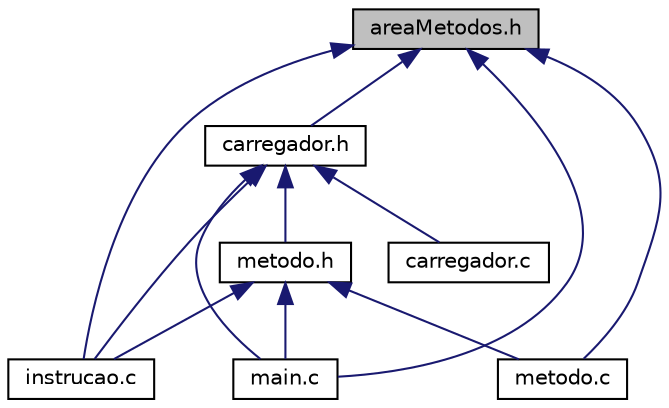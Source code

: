 digraph "areaMetodos.h"
{
  edge [fontname="Helvetica",fontsize="10",labelfontname="Helvetica",labelfontsize="10"];
  node [fontname="Helvetica",fontsize="10",shape=record];
  Node6 [label="areaMetodos.h",height=0.2,width=0.4,color="black", fillcolor="grey75", style="filled", fontcolor="black"];
  Node6 -> Node7 [dir="back",color="midnightblue",fontsize="10",style="solid"];
  Node7 [label="carregador.h",height=0.2,width=0.4,color="black", fillcolor="white", style="filled",URL="$carregador_8h.html"];
  Node7 -> Node8 [dir="back",color="midnightblue",fontsize="10",style="solid"];
  Node8 [label="carregador.c",height=0.2,width=0.4,color="black", fillcolor="white", style="filled",URL="$carregador_8c.html",tooltip="Carrega, inicializa e aloca um ClassFile e associa com a estrutura do AreaMetodos. "];
  Node7 -> Node9 [dir="back",color="midnightblue",fontsize="10",style="solid"];
  Node9 [label="instrucao.c",height=0.2,width=0.4,color="black", fillcolor="white", style="filled",URL="$instrucao_8c.html",tooltip="Define, interpreta e executa as instruções do programa sendo executado. "];
  Node7 -> Node10 [dir="back",color="midnightblue",fontsize="10",style="solid"];
  Node10 [label="metodo.h",height=0.2,width=0.4,color="black", fillcolor="white", style="filled",URL="$metodo_8h.html"];
  Node10 -> Node9 [dir="back",color="midnightblue",fontsize="10",style="solid"];
  Node10 -> Node11 [dir="back",color="midnightblue",fontsize="10",style="solid"];
  Node11 [label="main.c",height=0.2,width=0.4,color="black", fillcolor="white", style="filled",URL="$main_8c.html",tooltip="Arquivo principal que inicia a execucacao da JVM. "];
  Node10 -> Node12 [dir="back",color="midnightblue",fontsize="10",style="solid"];
  Node12 [label="metodo.c",height=0.2,width=0.4,color="black", fillcolor="white", style="filled",URL="$metodo_8c.html",tooltip="Arquivo que carrega a area de metodos na memoria para inciar a execucao do programa Java..."];
  Node7 -> Node11 [dir="back",color="midnightblue",fontsize="10",style="solid"];
  Node6 -> Node9 [dir="back",color="midnightblue",fontsize="10",style="solid"];
  Node6 -> Node11 [dir="back",color="midnightblue",fontsize="10",style="solid"];
  Node6 -> Node12 [dir="back",color="midnightblue",fontsize="10",style="solid"];
}
